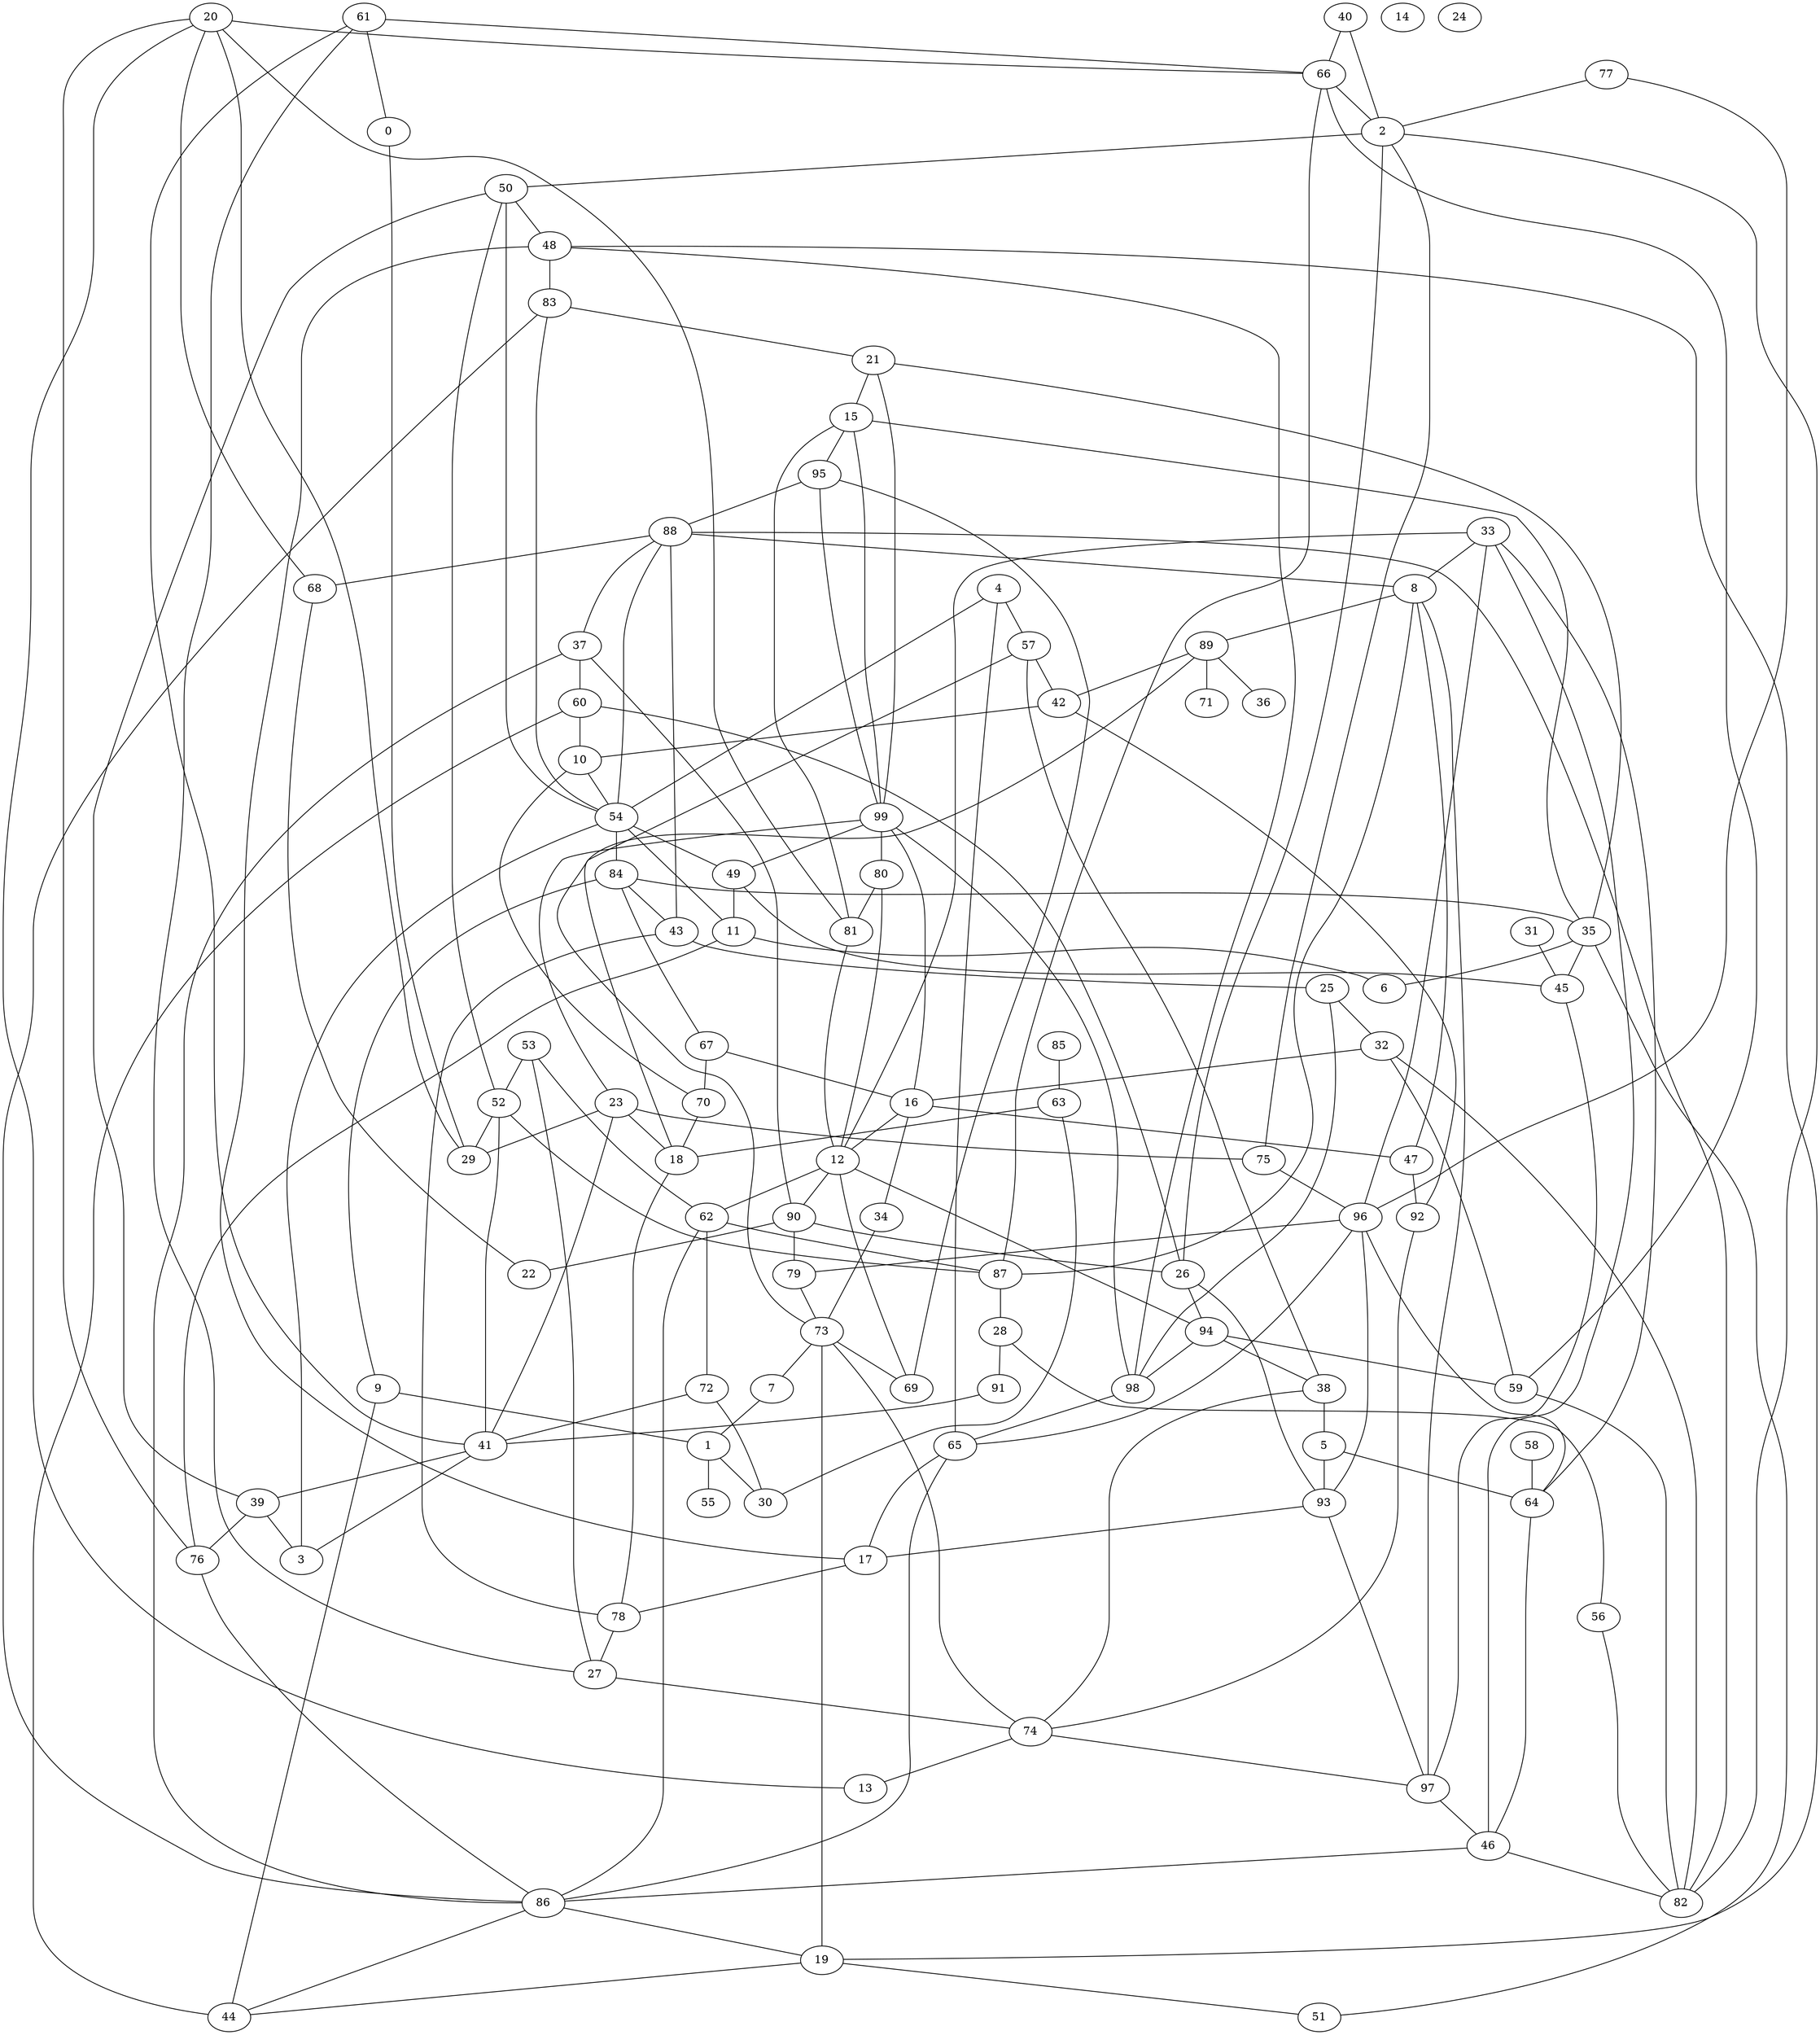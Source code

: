 graph G {
  0;
  1;
  2;
  3;
  4;
  5;
  6;
  7;
  8;
  9;
  10;
  11;
  12;
  13;
  14;
  15;
  16;
  17;
  18;
  19;
  20;
  21;
  22;
  23;
  24;
  25;
  26;
  27;
  28;
  29;
  30;
  31;
  32;
  33;
  34;
  35;
  36;
  37;
  38;
  39;
  40;
  41;
  42;
  43;
  44;
  45;
  46;
  47;
  48;
  49;
  50;
  51;
  52;
  53;
  54;
  55;
  56;
  57;
  58;
  59;
  60;
  61;
  62;
  63;
  64;
  65;
  66;
  67;
  68;
  69;
  70;
  71;
  72;
  73;
  74;
  75;
  76;
  77;
  78;
  79;
  80;
  81;
  82;
  83;
  84;
  85;
  86;
  87;
  88;
  89;
  90;
  91;
  92;
  93;
  94;
  95;
  96;
  97;
  98;
  99;
   28 -- 91;
   54 -- 83;
   57 -- 42;
   39 -- 50;
   83 -- 21;
   73 -- 7;
   74 -- 13;
   40 -- 2;
   43 -- 25;
   93 -- 26;
   7 -- 1;
   63 -- 18;
   49 -- 45;
   1 -- 30;
   59 -- 66;
   49 -- 11;
   92 -- 74;
   84 -- 67;
   92 -- 42;
   23 -- 29;
   43 -- 88;
   64 -- 46;
   99 -- 80;
   2 -- 50;
   53 -- 52;
   53 -- 62;
   86 -- 19;
   52 -- 29;
   47 -- 8;
   15 -- 95;
   99 -- 98;
   15 -- 99;
   61 -- 41;
   12 -- 62;
   19 -- 44;
   5 -- 64;
   16 -- 12;
   73 -- 69;
   72 -- 41;
   4 -- 57;
   88 -- 8;
   59 -- 82;
   84 -- 9;
   88 -- 68;
   74 -- 97;
   84 -- 35;
   89 -- 42;
   16 -- 47;
   20 -- 76;
   70 -- 10;
   35 -- 45;
   37 -- 86;
   4 -- 54;
   81 -- 12;
   8 -- 87;
   16 -- 34;
   23 -- 75;
   96 -- 65;
   46 -- 82;
   50 -- 52;
   37 -- 90;
   67 -- 70;
   28 -- 56;
   62 -- 72;
   31 -- 45;
   67 -- 16;
   19 -- 51;
   43 -- 78;
   2 -- 75;
   21 -- 15;
   61 -- 0;
   97 -- 46;
   54 -- 88;
   54 -- 50;
   4 -- 65;
   33 -- 64;
   33 -- 46;
   47 -- 92;
   9 -- 44;
   80 -- 12;
   93 -- 97;
   94 -- 38;
   63 -- 30;
   87 -- 66;
   23 -- 41;
   90 -- 26;
   33 -- 96;
   34 -- 73;
   57 -- 73;
   88 -- 82;
   17 -- 48;
   93 -- 17;
   70 -- 18;
   12 -- 69;
   62 -- 86;
   11 -- 6;
   95 -- 99;
   99 -- 16;
   96 -- 64;
   27 -- 74;
   99 -- 49;
   42 -- 10;
   88 -- 37;
   60 -- 44;
   97 -- 8;
   20 -- 66;
   0 -- 29;
   52 -- 87;
   60 -- 10;
   25 -- 32;
   35 -- 15;
   32 -- 59;
   5 -- 93;
   9 -- 1;
   20 -- 29;
   95 -- 88;
   98 -- 65;
   77 -- 96;
   73 -- 74;
   99 -- 21;
   73 -- 19;
   1 -- 55;
   62 -- 87;
   35 -- 51;
   12 -- 90;
   21 -- 35;
   18 -- 89;
   53 -- 27;
   41 -- 39;
   56 -- 82;
   18 -- 78;
   58 -- 64;
   26 -- 94;
   19 -- 48;
   35 -- 6;
   68 -- 20;
   66 -- 2;
   86 -- 83;
   40 -- 66;
   74 -- 38;
   99 -- 23;
   90 -- 79;
   54 -- 11;
   75 -- 96;
   50 -- 48;
   84 -- 43;
   32 -- 16;
   96 -- 79;
   82 -- 2;
   79 -- 73;
   10 -- 54;
   91 -- 41;
   54 -- 3;
   94 -- 59;
   61 -- 66;
   20 -- 81;
   89 -- 36;
   33 -- 12;
   48 -- 98;
   94 -- 98;
   72 -- 30;
   77 -- 2;
   17 -- 78;
   90 -- 22;
   89 -- 71;
   23 -- 18;
   87 -- 28;
   57 -- 38;
   80 -- 81;
   38 -- 5;
   25 -- 98;
   52 -- 41;
   78 -- 27;
   54 -- 84;
   33 -- 8;
   69 -- 95;
   44 -- 86;
   8 -- 89;
   45 -- 97;
   68 -- 22;
   48 -- 83;
   65 -- 86;
   26 -- 2;
   46 -- 86;
   81 -- 15;
   60 -- 26;
   61 -- 27;
   11 -- 76;
   39 -- 76;
   65 -- 17;
   37 -- 60;
   32 -- 82;
   96 -- 93;
   54 -- 49;
   76 -- 86;
   12 -- 94;
   39 -- 3;
   3 -- 41;
   13 -- 20;
   85 -- 63;
}
